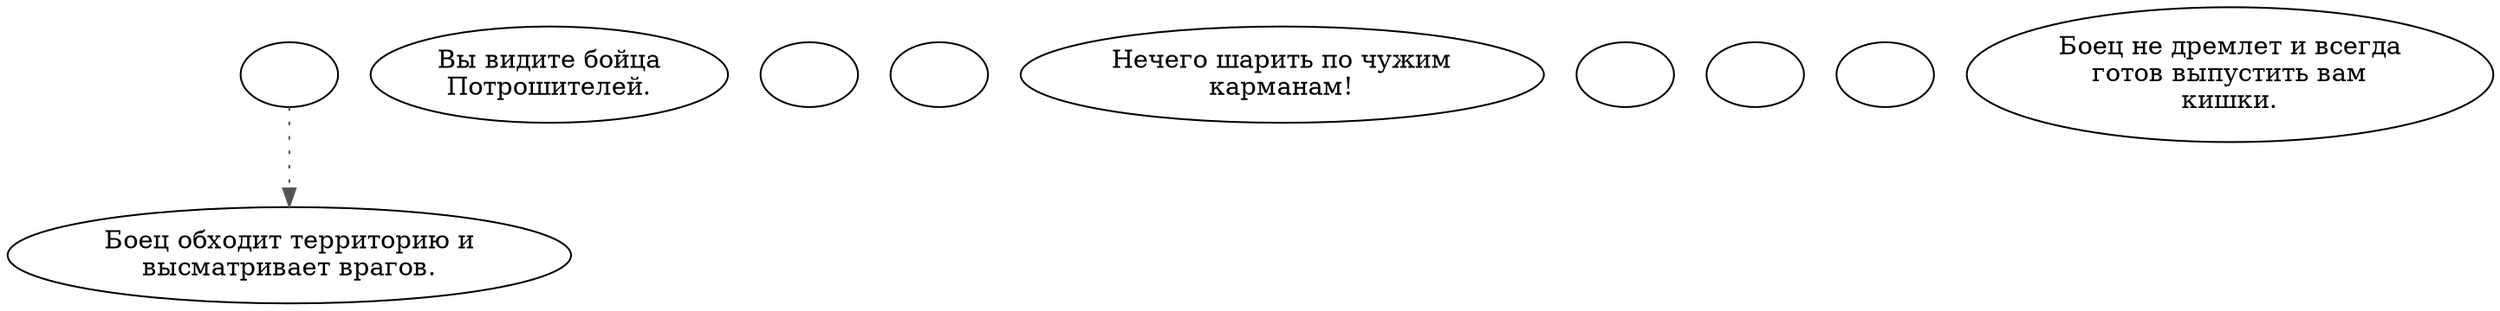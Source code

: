 digraph gurdrip2 {
  "start" [style=filled       fillcolor="#FFFFFF"       color="#000000"]
  "start" -> "description_p_proc" [style=dotted color="#555555"]
  "start" [label=""]
  "look_at_p_proc" [style=filled       fillcolor="#FFFFFF"       color="#000000"]
  "look_at_p_proc" [label="Вы видите бойца\nПотрошителей."]
  "description_p_proc" [style=filled       fillcolor="#FFFFFF"       color="#000000"]
  "description_p_proc" [label="Боец обходит территорию и\nвысматривает врагов."]
  "critter_p_proc" [style=filled       fillcolor="#FFFFFF"       color="#000000"]
  "critter_p_proc" [label=""]
  "damage_p_proc" [style=filled       fillcolor="#FFFFFF"       color="#000000"]
  "damage_p_proc" [label=""]
  "pickup_p_proc" [style=filled       fillcolor="#FFFFFF"       color="#000000"]
  "pickup_p_proc" [label="Нечего шарить по чужим\nкарманам!"]
  "destroy_p_proc" [style=filled       fillcolor="#FFFFFF"       color="#000000"]
  "destroy_p_proc" [label=""]
  "map_enter_p_proc" [style=filled       fillcolor="#FFFFFF"       color="#000000"]
  "map_enter_p_proc" [label=""]
  "timed_event_p_proc" [style=filled       fillcolor="#FFFFFF"       color="#000000"]
  "timed_event_p_proc" [label=""]
  "talk_p_proc" [style=filled       fillcolor="#FFFFFF"       color="#000000"]
  "talk_p_proc" [label="Боец не дремлет и всегда\nготов выпустить вам\nкишки."]
}